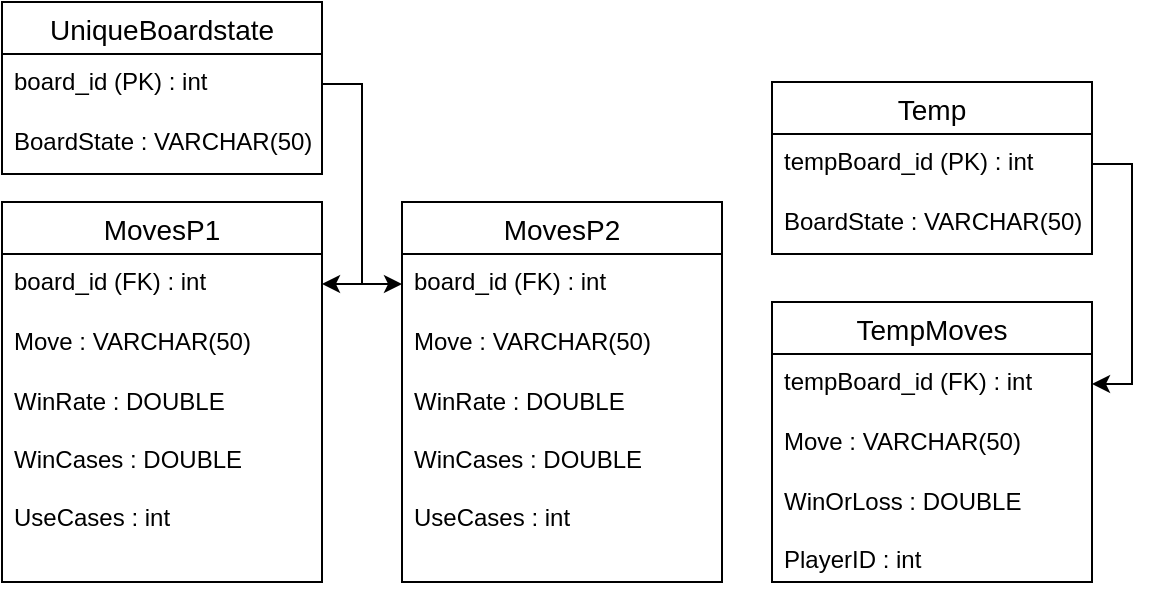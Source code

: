 <mxfile version="24.4.4" type="device">
  <diagram id="R2lEEEUBdFMjLlhIrx00" name="Page-1">
    <mxGraphModel dx="955" dy="439" grid="1" gridSize="10" guides="1" tooltips="1" connect="1" arrows="1" fold="1" page="1" pageScale="1" pageWidth="850" pageHeight="1100" math="0" shadow="0" extFonts="Permanent Marker^https://fonts.googleapis.com/css?family=Permanent+Marker">
      <root>
        <mxCell id="0" />
        <mxCell id="1" parent="0" />
        <mxCell id="pyaWxzly3JZFfHi5HF5i-48" value="UniqueBoardstate" style="swimlane;fontStyle=0;childLayout=stackLayout;horizontal=1;startSize=26;horizontalStack=0;resizeParent=1;resizeParentMax=0;resizeLast=0;collapsible=1;marginBottom=0;align=center;fontSize=14;" parent="1" vertex="1">
          <mxGeometry x="40" y="130" width="160" height="86" as="geometry" />
        </mxCell>
        <mxCell id="pyaWxzly3JZFfHi5HF5i-49" value="board_id (PK) : int" style="text;strokeColor=none;fillColor=none;spacingLeft=4;spacingRight=4;overflow=hidden;rotatable=0;points=[[0,0.5],[1,0.5]];portConstraint=eastwest;fontSize=12;whiteSpace=wrap;html=1;" parent="pyaWxzly3JZFfHi5HF5i-48" vertex="1">
          <mxGeometry y="26" width="160" height="30" as="geometry" />
        </mxCell>
        <mxCell id="pyaWxzly3JZFfHi5HF5i-50" value="BoardState : VARCHAR(50)" style="text;strokeColor=none;fillColor=none;spacingLeft=4;spacingRight=4;overflow=hidden;rotatable=0;points=[[0,0.5],[1,0.5]];portConstraint=eastwest;fontSize=12;whiteSpace=wrap;html=1;" parent="pyaWxzly3JZFfHi5HF5i-48" vertex="1">
          <mxGeometry y="56" width="160" height="30" as="geometry" />
        </mxCell>
        <mxCell id="pyaWxzly3JZFfHi5HF5i-52" value="MovesP1" style="swimlane;fontStyle=0;childLayout=stackLayout;horizontal=1;startSize=26;horizontalStack=0;resizeParent=1;resizeParentMax=0;resizeLast=0;collapsible=1;marginBottom=0;align=center;fontSize=14;" parent="1" vertex="1">
          <mxGeometry x="40" y="230" width="160" height="190" as="geometry" />
        </mxCell>
        <mxCell id="pyaWxzly3JZFfHi5HF5i-53" value="board_id (FK) : int" style="text;strokeColor=none;fillColor=none;spacingLeft=4;spacingRight=4;overflow=hidden;rotatable=0;points=[[0,0.5],[1,0.5]];portConstraint=eastwest;fontSize=12;whiteSpace=wrap;html=1;" parent="pyaWxzly3JZFfHi5HF5i-52" vertex="1">
          <mxGeometry y="26" width="160" height="30" as="geometry" />
        </mxCell>
        <mxCell id="pyaWxzly3JZFfHi5HF5i-54" value="Move : VARCHAR(50)" style="text;strokeColor=none;fillColor=none;spacingLeft=4;spacingRight=4;overflow=hidden;rotatable=0;points=[[0,0.5],[1,0.5]];portConstraint=eastwest;fontSize=12;whiteSpace=wrap;html=1;" parent="pyaWxzly3JZFfHi5HF5i-52" vertex="1">
          <mxGeometry y="56" width="160" height="30" as="geometry" />
        </mxCell>
        <mxCell id="pyaWxzly3JZFfHi5HF5i-55" value="&lt;div&gt;WinRate : DOUBLE&lt;/div&gt;&lt;div&gt;&lt;br&gt;&lt;/div&gt;&lt;div&gt;WinCases : DOUBLE&lt;br&gt;&lt;/div&gt;&lt;div&gt;&lt;br&gt;&lt;/div&gt;&lt;div&gt;UseCases : int&lt;br&gt;&lt;/div&gt;" style="text;strokeColor=none;fillColor=none;spacingLeft=4;spacingRight=4;overflow=hidden;rotatable=0;points=[[0,0.5],[1,0.5]];portConstraint=eastwest;fontSize=12;whiteSpace=wrap;html=1;" parent="pyaWxzly3JZFfHi5HF5i-52" vertex="1">
          <mxGeometry y="86" width="160" height="104" as="geometry" />
        </mxCell>
        <mxCell id="pyaWxzly3JZFfHi5HF5i-56" value="MovesP2" style="swimlane;fontStyle=0;childLayout=stackLayout;horizontal=1;startSize=26;horizontalStack=0;resizeParent=1;resizeParentMax=0;resizeLast=0;collapsible=1;marginBottom=0;align=center;fontSize=14;" parent="1" vertex="1">
          <mxGeometry x="240" y="230" width="160" height="190" as="geometry" />
        </mxCell>
        <mxCell id="pyaWxzly3JZFfHi5HF5i-57" value="board_id (FK) : int" style="text;strokeColor=none;fillColor=none;spacingLeft=4;spacingRight=4;overflow=hidden;rotatable=0;points=[[0,0.5],[1,0.5]];portConstraint=eastwest;fontSize=12;whiteSpace=wrap;html=1;" parent="pyaWxzly3JZFfHi5HF5i-56" vertex="1">
          <mxGeometry y="26" width="160" height="30" as="geometry" />
        </mxCell>
        <mxCell id="pyaWxzly3JZFfHi5HF5i-58" value="Move : VARCHAR(50)" style="text;strokeColor=none;fillColor=none;spacingLeft=4;spacingRight=4;overflow=hidden;rotatable=0;points=[[0,0.5],[1,0.5]];portConstraint=eastwest;fontSize=12;whiteSpace=wrap;html=1;" parent="pyaWxzly3JZFfHi5HF5i-56" vertex="1">
          <mxGeometry y="56" width="160" height="30" as="geometry" />
        </mxCell>
        <mxCell id="pyaWxzly3JZFfHi5HF5i-59" value="&lt;div&gt;WinRate : DOUBLE&lt;/div&gt;&lt;div&gt;&lt;br&gt;&lt;/div&gt;&lt;div&gt;WinCases : DOUBLE&lt;br&gt;&lt;/div&gt;&lt;div&gt;&lt;br&gt;&lt;/div&gt;&lt;div&gt;UseCases : int&lt;br&gt;&lt;/div&gt;" style="text;strokeColor=none;fillColor=none;spacingLeft=4;spacingRight=4;overflow=hidden;rotatable=0;points=[[0,0.5],[1,0.5]];portConstraint=eastwest;fontSize=12;whiteSpace=wrap;html=1;" parent="pyaWxzly3JZFfHi5HF5i-56" vertex="1">
          <mxGeometry y="86" width="160" height="104" as="geometry" />
        </mxCell>
        <mxCell id="pyaWxzly3JZFfHi5HF5i-60" style="edgeStyle=orthogonalEdgeStyle;rounded=0;orthogonalLoop=1;jettySize=auto;html=1;entryX=1;entryY=0.5;entryDx=0;entryDy=0;exitX=1;exitY=0.5;exitDx=0;exitDy=0;" parent="1" source="pyaWxzly3JZFfHi5HF5i-49" target="pyaWxzly3JZFfHi5HF5i-53" edge="1">
          <mxGeometry relative="1" as="geometry">
            <mxPoint x="370" y="130" as="sourcePoint" />
          </mxGeometry>
        </mxCell>
        <mxCell id="pyaWxzly3JZFfHi5HF5i-61" style="edgeStyle=orthogonalEdgeStyle;rounded=0;orthogonalLoop=1;jettySize=auto;html=1;exitX=1;exitY=0.5;exitDx=0;exitDy=0;entryX=0;entryY=0.5;entryDx=0;entryDy=0;" parent="1" source="pyaWxzly3JZFfHi5HF5i-49" target="pyaWxzly3JZFfHi5HF5i-57" edge="1">
          <mxGeometry relative="1" as="geometry" />
        </mxCell>
        <mxCell id="pyaWxzly3JZFfHi5HF5i-62" value="Temp" style="swimlane;fontStyle=0;childLayout=stackLayout;horizontal=1;startSize=26;horizontalStack=0;resizeParent=1;resizeParentMax=0;resizeLast=0;collapsible=1;marginBottom=0;align=center;fontSize=14;" parent="1" vertex="1">
          <mxGeometry x="425" y="170" width="160" height="86" as="geometry" />
        </mxCell>
        <mxCell id="pyaWxzly3JZFfHi5HF5i-63" value="tempBoard_id (PK) : int" style="text;strokeColor=none;fillColor=none;spacingLeft=4;spacingRight=4;overflow=hidden;rotatable=0;points=[[0,0.5],[1,0.5]];portConstraint=eastwest;fontSize=12;whiteSpace=wrap;html=1;" parent="pyaWxzly3JZFfHi5HF5i-62" vertex="1">
          <mxGeometry y="26" width="160" height="30" as="geometry" />
        </mxCell>
        <mxCell id="pyaWxzly3JZFfHi5HF5i-64" value="BoardState : VARCHAR(50)" style="text;strokeColor=none;fillColor=none;spacingLeft=4;spacingRight=4;overflow=hidden;rotatable=0;points=[[0,0.5],[1,0.5]];portConstraint=eastwest;fontSize=12;whiteSpace=wrap;html=1;" parent="pyaWxzly3JZFfHi5HF5i-62" vertex="1">
          <mxGeometry y="56" width="160" height="30" as="geometry" />
        </mxCell>
        <mxCell id="pyaWxzly3JZFfHi5HF5i-65" value="TempMoves" style="swimlane;fontStyle=0;childLayout=stackLayout;horizontal=1;startSize=26;horizontalStack=0;resizeParent=1;resizeParentMax=0;resizeLast=0;collapsible=1;marginBottom=0;align=center;fontSize=14;" parent="1" vertex="1">
          <mxGeometry x="425" y="280" width="160" height="140" as="geometry" />
        </mxCell>
        <mxCell id="pyaWxzly3JZFfHi5HF5i-66" value="tempBoard_id (FK) : int" style="text;strokeColor=none;fillColor=none;spacingLeft=4;spacingRight=4;overflow=hidden;rotatable=0;points=[[0,0.5],[1,0.5]];portConstraint=eastwest;fontSize=12;whiteSpace=wrap;html=1;" parent="pyaWxzly3JZFfHi5HF5i-65" vertex="1">
          <mxGeometry y="26" width="160" height="30" as="geometry" />
        </mxCell>
        <mxCell id="pyaWxzly3JZFfHi5HF5i-67" value="Move : VARCHAR(50)" style="text;strokeColor=none;fillColor=none;spacingLeft=4;spacingRight=4;overflow=hidden;rotatable=0;points=[[0,0.5],[1,0.5]];portConstraint=eastwest;fontSize=12;whiteSpace=wrap;html=1;" parent="pyaWxzly3JZFfHi5HF5i-65" vertex="1">
          <mxGeometry y="56" width="160" height="30" as="geometry" />
        </mxCell>
        <mxCell id="pyaWxzly3JZFfHi5HF5i-68" value="&lt;div&gt;WinOrLoss : DOUBLE&lt;/div&gt;&lt;div&gt;&lt;br&gt;&lt;/div&gt;&lt;div&gt;PlayerID : int&lt;br&gt;&lt;/div&gt;&lt;div&gt;&lt;br&gt;&lt;/div&gt;&lt;div&gt;&lt;br&gt;&lt;/div&gt;" style="text;strokeColor=none;fillColor=none;spacingLeft=4;spacingRight=4;overflow=hidden;rotatable=0;points=[[0,0.5],[1,0.5]];portConstraint=eastwest;fontSize=12;whiteSpace=wrap;html=1;" parent="pyaWxzly3JZFfHi5HF5i-65" vertex="1">
          <mxGeometry y="86" width="160" height="54" as="geometry" />
        </mxCell>
        <mxCell id="pyaWxzly3JZFfHi5HF5i-69" style="edgeStyle=orthogonalEdgeStyle;rounded=0;orthogonalLoop=1;jettySize=auto;html=1;exitX=1;exitY=0.5;exitDx=0;exitDy=0;entryX=1;entryY=0.5;entryDx=0;entryDy=0;" parent="1" source="pyaWxzly3JZFfHi5HF5i-63" target="pyaWxzly3JZFfHi5HF5i-66" edge="1">
          <mxGeometry relative="1" as="geometry" />
        </mxCell>
      </root>
    </mxGraphModel>
  </diagram>
</mxfile>
